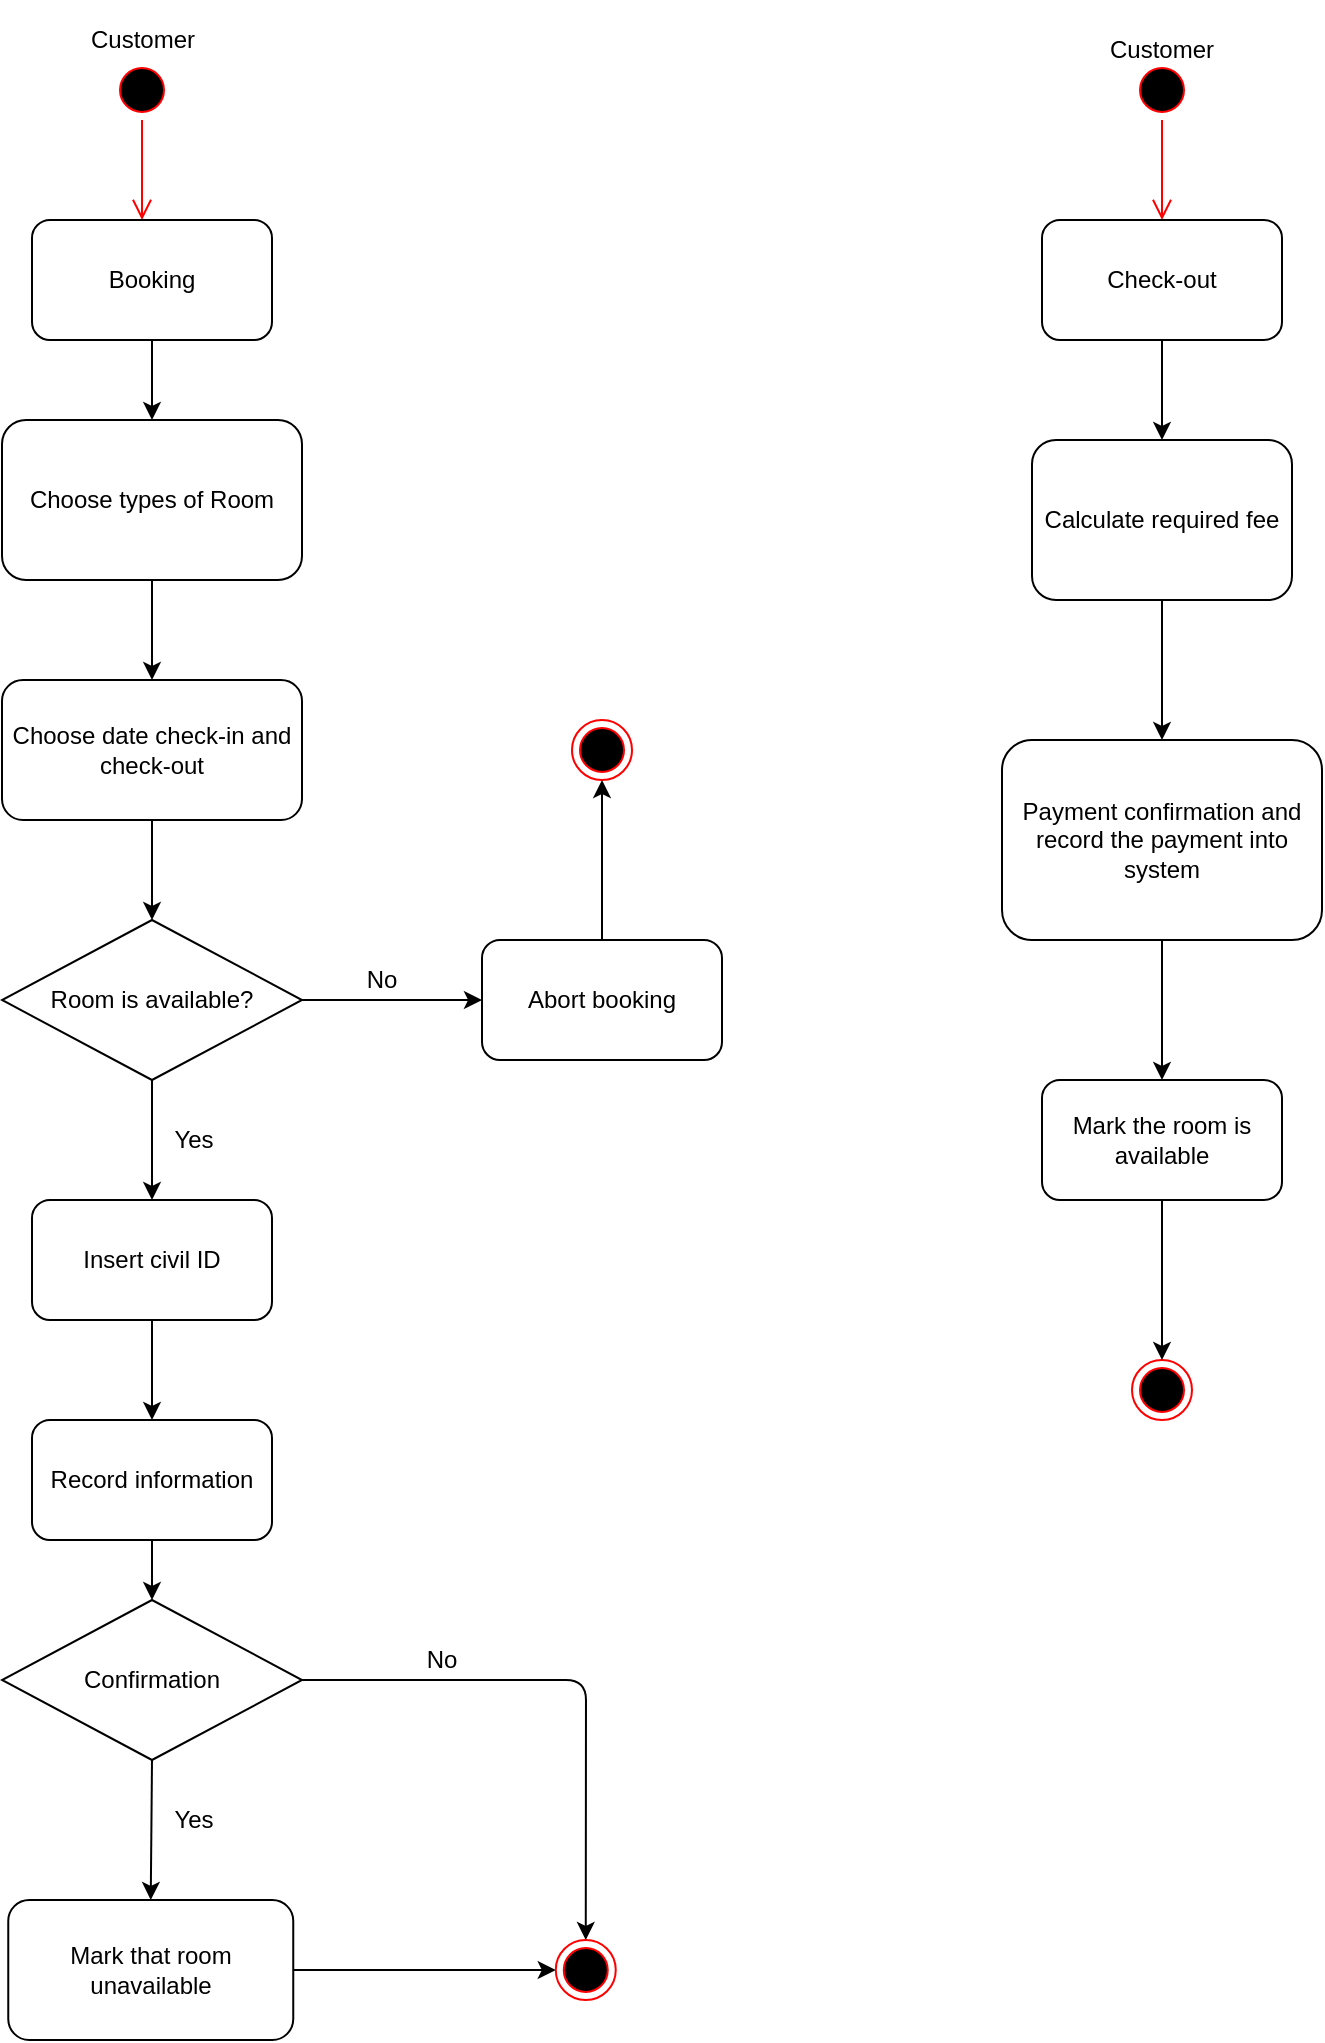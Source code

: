 <mxfile version="14.6.3" type="github">
  <diagram id="FCGyTnGqe7PySW_Rt5MV" name="Page-1">
    <mxGraphModel dx="884" dy="548" grid="1" gridSize="10" guides="1" tooltips="1" connect="1" arrows="1" fold="1" page="1" pageScale="1" pageWidth="850" pageHeight="1100" math="0" shadow="0">
      <root>
        <mxCell id="0" />
        <mxCell id="1" parent="0" />
        <mxCell id="tNCoNvQcWsCKkn3JkDwc-31" value="" style="ellipse;html=1;shape=startState;fillColor=#000000;strokeColor=#ff0000;" vertex="1" parent="1">
          <mxGeometry x="155" y="80" width="30" height="30" as="geometry" />
        </mxCell>
        <mxCell id="tNCoNvQcWsCKkn3JkDwc-32" value="" style="edgeStyle=orthogonalEdgeStyle;html=1;verticalAlign=bottom;endArrow=open;endSize=8;strokeColor=#ff0000;" edge="1" parent="1">
          <mxGeometry relative="1" as="geometry">
            <mxPoint x="170" y="160" as="targetPoint" />
            <mxPoint x="170" y="110" as="sourcePoint" />
          </mxGeometry>
        </mxCell>
        <mxCell id="tNCoNvQcWsCKkn3JkDwc-33" value="Booking" style="rounded=1;whiteSpace=wrap;html=1;" vertex="1" parent="1">
          <mxGeometry x="115" y="160" width="120" height="60" as="geometry" />
        </mxCell>
        <mxCell id="tNCoNvQcWsCKkn3JkDwc-34" value="Customer" style="text;html=1;strokeColor=none;fillColor=none;align=center;verticalAlign=middle;whiteSpace=wrap;rounded=0;" vertex="1" parent="1">
          <mxGeometry x="123.75" y="50" width="92.5" height="40" as="geometry" />
        </mxCell>
        <mxCell id="tNCoNvQcWsCKkn3JkDwc-37" value="Choose types of Room" style="rounded=1;whiteSpace=wrap;html=1;" vertex="1" parent="1">
          <mxGeometry x="100" y="260" width="150" height="80" as="geometry" />
        </mxCell>
        <mxCell id="tNCoNvQcWsCKkn3JkDwc-38" value="" style="endArrow=classic;html=1;exitX=0.5;exitY=1;exitDx=0;exitDy=0;entryX=0.5;entryY=0;entryDx=0;entryDy=0;" edge="1" parent="1" source="tNCoNvQcWsCKkn3JkDwc-33" target="tNCoNvQcWsCKkn3JkDwc-37">
          <mxGeometry width="50" height="50" relative="1" as="geometry">
            <mxPoint x="185" y="310" as="sourcePoint" />
            <mxPoint x="235" y="260" as="targetPoint" />
          </mxGeometry>
        </mxCell>
        <mxCell id="tNCoNvQcWsCKkn3JkDwc-39" value="Abort booking" style="rounded=1;whiteSpace=wrap;html=1;" vertex="1" parent="1">
          <mxGeometry x="340" y="520" width="120" height="60" as="geometry" />
        </mxCell>
        <mxCell id="tNCoNvQcWsCKkn3JkDwc-40" value="Room is available?" style="rhombus;whiteSpace=wrap;html=1;" vertex="1" parent="1">
          <mxGeometry x="100" y="510" width="150" height="80" as="geometry" />
        </mxCell>
        <mxCell id="tNCoNvQcWsCKkn3JkDwc-41" value="" style="endArrow=classic;html=1;entryX=0;entryY=0.5;entryDx=0;entryDy=0;exitX=1;exitY=0.5;exitDx=0;exitDy=0;" edge="1" parent="1" source="tNCoNvQcWsCKkn3JkDwc-40" target="tNCoNvQcWsCKkn3JkDwc-39">
          <mxGeometry width="50" height="50" relative="1" as="geometry">
            <mxPoint x="185" y="310" as="sourcePoint" />
            <mxPoint x="235" y="260" as="targetPoint" />
          </mxGeometry>
        </mxCell>
        <mxCell id="tNCoNvQcWsCKkn3JkDwc-43" value="No" style="text;html=1;strokeColor=none;fillColor=none;align=center;verticalAlign=middle;whiteSpace=wrap;rounded=0;" vertex="1" parent="1">
          <mxGeometry x="270" y="530" width="40" height="20" as="geometry" />
        </mxCell>
        <mxCell id="tNCoNvQcWsCKkn3JkDwc-44" value="" style="ellipse;html=1;shape=endState;fillColor=#000000;strokeColor=#ff0000;" vertex="1" parent="1">
          <mxGeometry x="385" y="410" width="30" height="30" as="geometry" />
        </mxCell>
        <mxCell id="tNCoNvQcWsCKkn3JkDwc-45" value="" style="endArrow=classic;html=1;entryX=0.5;entryY=1;entryDx=0;entryDy=0;exitX=0.5;exitY=0;exitDx=0;exitDy=0;" edge="1" parent="1" source="tNCoNvQcWsCKkn3JkDwc-39" target="tNCoNvQcWsCKkn3JkDwc-44">
          <mxGeometry width="50" height="50" relative="1" as="geometry">
            <mxPoint x="185" y="390" as="sourcePoint" />
            <mxPoint x="235" y="340" as="targetPoint" />
          </mxGeometry>
        </mxCell>
        <mxCell id="tNCoNvQcWsCKkn3JkDwc-47" value="Choose date check-in and check-out" style="rounded=1;whiteSpace=wrap;html=1;" vertex="1" parent="1">
          <mxGeometry x="100" y="390" width="150" height="70" as="geometry" />
        </mxCell>
        <mxCell id="tNCoNvQcWsCKkn3JkDwc-48" value="Yes" style="text;html=1;strokeColor=none;fillColor=none;align=center;verticalAlign=middle;whiteSpace=wrap;rounded=0;" vertex="1" parent="1">
          <mxGeometry x="176.25" y="610" width="40" height="20" as="geometry" />
        </mxCell>
        <mxCell id="tNCoNvQcWsCKkn3JkDwc-49" value="" style="endArrow=classic;html=1;exitX=0.5;exitY=1;exitDx=0;exitDy=0;entryX=0.5;entryY=0;entryDx=0;entryDy=0;" edge="1" parent="1" source="tNCoNvQcWsCKkn3JkDwc-47" target="tNCoNvQcWsCKkn3JkDwc-40">
          <mxGeometry width="50" height="50" relative="1" as="geometry">
            <mxPoint x="200" y="510" as="sourcePoint" />
            <mxPoint x="250" y="460" as="targetPoint" />
          </mxGeometry>
        </mxCell>
        <mxCell id="tNCoNvQcWsCKkn3JkDwc-50" value="" style="endArrow=classic;html=1;exitX=0.5;exitY=1;exitDx=0;exitDy=0;entryX=0.5;entryY=0;entryDx=0;entryDy=0;" edge="1" parent="1" source="tNCoNvQcWsCKkn3JkDwc-40" target="tNCoNvQcWsCKkn3JkDwc-51">
          <mxGeometry width="50" height="50" relative="1" as="geometry">
            <mxPoint x="200" y="650" as="sourcePoint" />
            <mxPoint x="175" y="640" as="targetPoint" />
          </mxGeometry>
        </mxCell>
        <mxCell id="tNCoNvQcWsCKkn3JkDwc-51" value="Insert civil ID" style="rounded=1;whiteSpace=wrap;html=1;" vertex="1" parent="1">
          <mxGeometry x="115" y="650" width="120" height="60" as="geometry" />
        </mxCell>
        <mxCell id="tNCoNvQcWsCKkn3JkDwc-52" value="" style="endArrow=classic;html=1;exitX=0.5;exitY=1;exitDx=0;exitDy=0;" edge="1" parent="1" source="tNCoNvQcWsCKkn3JkDwc-37" target="tNCoNvQcWsCKkn3JkDwc-47">
          <mxGeometry width="50" height="50" relative="1" as="geometry">
            <mxPoint x="200" y="510" as="sourcePoint" />
            <mxPoint x="250" y="460" as="targetPoint" />
          </mxGeometry>
        </mxCell>
        <mxCell id="tNCoNvQcWsCKkn3JkDwc-53" value="Record information" style="rounded=1;whiteSpace=wrap;html=1;" vertex="1" parent="1">
          <mxGeometry x="115" y="760" width="120" height="60" as="geometry" />
        </mxCell>
        <mxCell id="tNCoNvQcWsCKkn3JkDwc-55" value="Mark that room unavailable" style="rounded=1;whiteSpace=wrap;html=1;" vertex="1" parent="1">
          <mxGeometry x="103.13" y="1000" width="142.5" height="70" as="geometry" />
        </mxCell>
        <mxCell id="tNCoNvQcWsCKkn3JkDwc-56" value="" style="endArrow=classic;html=1;exitX=0.5;exitY=1;exitDx=0;exitDy=0;" edge="1" parent="1" source="tNCoNvQcWsCKkn3JkDwc-51" target="tNCoNvQcWsCKkn3JkDwc-53">
          <mxGeometry width="50" height="50" relative="1" as="geometry">
            <mxPoint x="200" y="860" as="sourcePoint" />
            <mxPoint x="250" y="810" as="targetPoint" />
          </mxGeometry>
        </mxCell>
        <mxCell id="tNCoNvQcWsCKkn3JkDwc-58" value="" style="endArrow=classic;html=1;exitX=0.5;exitY=1;exitDx=0;exitDy=0;entryX=0.5;entryY=0;entryDx=0;entryDy=0;" edge="1" parent="1" source="tNCoNvQcWsCKkn3JkDwc-53" target="tNCoNvQcWsCKkn3JkDwc-63">
          <mxGeometry width="50" height="50" relative="1" as="geometry">
            <mxPoint x="200" y="780" as="sourcePoint" />
            <mxPoint x="175" y="860" as="targetPoint" />
          </mxGeometry>
        </mxCell>
        <mxCell id="tNCoNvQcWsCKkn3JkDwc-59" value="" style="ellipse;html=1;shape=endState;fillColor=#000000;strokeColor=#ff0000;" vertex="1" parent="1">
          <mxGeometry x="376.88" y="1020" width="30" height="30" as="geometry" />
        </mxCell>
        <mxCell id="tNCoNvQcWsCKkn3JkDwc-60" value="" style="endArrow=classic;html=1;exitX=1;exitY=0.5;exitDx=0;exitDy=0;entryX=0;entryY=0.5;entryDx=0;entryDy=0;" edge="1" parent="1" source="tNCoNvQcWsCKkn3JkDwc-55" target="tNCoNvQcWsCKkn3JkDwc-59">
          <mxGeometry width="50" height="50" relative="1" as="geometry">
            <mxPoint x="226.88" y="940" as="sourcePoint" />
            <mxPoint x="276.88" y="890" as="targetPoint" />
          </mxGeometry>
        </mxCell>
        <mxCell id="tNCoNvQcWsCKkn3JkDwc-62" value="" style="endArrow=classic;html=1;exitX=0.5;exitY=1;exitDx=0;exitDy=0;entryX=0.5;entryY=0;entryDx=0;entryDy=0;" edge="1" parent="1" source="tNCoNvQcWsCKkn3JkDwc-63" target="tNCoNvQcWsCKkn3JkDwc-55">
          <mxGeometry width="50" height="50" relative="1" as="geometry">
            <mxPoint x="175" y="920" as="sourcePoint" />
            <mxPoint x="270" y="870" as="targetPoint" />
          </mxGeometry>
        </mxCell>
        <mxCell id="tNCoNvQcWsCKkn3JkDwc-63" value="Confirmation" style="rhombus;whiteSpace=wrap;html=1;" vertex="1" parent="1">
          <mxGeometry x="100" y="850" width="150" height="80" as="geometry" />
        </mxCell>
        <mxCell id="tNCoNvQcWsCKkn3JkDwc-65" value="Yes" style="text;html=1;strokeColor=none;fillColor=none;align=center;verticalAlign=middle;whiteSpace=wrap;rounded=0;" vertex="1" parent="1">
          <mxGeometry x="176.25" y="950" width="40" height="20" as="geometry" />
        </mxCell>
        <mxCell id="tNCoNvQcWsCKkn3JkDwc-66" value="No" style="text;html=1;strokeColor=none;fillColor=none;align=center;verticalAlign=middle;whiteSpace=wrap;rounded=0;" vertex="1" parent="1">
          <mxGeometry x="300" y="870" width="40" height="20" as="geometry" />
        </mxCell>
        <mxCell id="tNCoNvQcWsCKkn3JkDwc-67" value="" style="endArrow=classic;html=1;exitX=1;exitY=0.5;exitDx=0;exitDy=0;entryX=0.5;entryY=0;entryDx=0;entryDy=0;" edge="1" parent="1" source="tNCoNvQcWsCKkn3JkDwc-63" target="tNCoNvQcWsCKkn3JkDwc-59">
          <mxGeometry width="50" height="50" relative="1" as="geometry">
            <mxPoint x="260" y="870" as="sourcePoint" />
            <mxPoint x="310" y="820" as="targetPoint" />
            <Array as="points">
              <mxPoint x="392" y="890" />
            </Array>
          </mxGeometry>
        </mxCell>
        <mxCell id="tNCoNvQcWsCKkn3JkDwc-69" value="" style="ellipse;html=1;shape=startState;fillColor=#000000;strokeColor=#ff0000;" vertex="1" parent="1">
          <mxGeometry x="665" y="80" width="30" height="30" as="geometry" />
        </mxCell>
        <mxCell id="tNCoNvQcWsCKkn3JkDwc-70" value="" style="edgeStyle=orthogonalEdgeStyle;html=1;verticalAlign=bottom;endArrow=open;endSize=8;strokeColor=#ff0000;" edge="1" source="tNCoNvQcWsCKkn3JkDwc-69" parent="1">
          <mxGeometry relative="1" as="geometry">
            <mxPoint x="680" y="160" as="targetPoint" />
          </mxGeometry>
        </mxCell>
        <mxCell id="tNCoNvQcWsCKkn3JkDwc-71" value="Check-out" style="rounded=1;whiteSpace=wrap;html=1;" vertex="1" parent="1">
          <mxGeometry x="620" y="160" width="120" height="60" as="geometry" />
        </mxCell>
        <mxCell id="tNCoNvQcWsCKkn3JkDwc-72" value="Calculate required fee" style="rounded=1;whiteSpace=wrap;html=1;" vertex="1" parent="1">
          <mxGeometry x="615" y="270" width="130" height="80" as="geometry" />
        </mxCell>
        <mxCell id="tNCoNvQcWsCKkn3JkDwc-73" value="Customer" style="text;html=1;strokeColor=none;fillColor=none;align=center;verticalAlign=middle;whiteSpace=wrap;rounded=0;" vertex="1" parent="1">
          <mxGeometry x="635" y="60" width="90" height="30" as="geometry" />
        </mxCell>
        <mxCell id="tNCoNvQcWsCKkn3JkDwc-74" value="" style="endArrow=classic;html=1;exitX=0.5;exitY=1;exitDx=0;exitDy=0;entryX=0.5;entryY=0;entryDx=0;entryDy=0;" edge="1" parent="1" source="tNCoNvQcWsCKkn3JkDwc-71" target="tNCoNvQcWsCKkn3JkDwc-72">
          <mxGeometry width="50" height="50" relative="1" as="geometry">
            <mxPoint x="470" y="240" as="sourcePoint" />
            <mxPoint x="520" y="190" as="targetPoint" />
          </mxGeometry>
        </mxCell>
        <mxCell id="tNCoNvQcWsCKkn3JkDwc-75" value="Mark the room is available" style="rounded=1;whiteSpace=wrap;html=1;" vertex="1" parent="1">
          <mxGeometry x="620" y="590" width="120" height="60" as="geometry" />
        </mxCell>
        <mxCell id="tNCoNvQcWsCKkn3JkDwc-77" value="" style="ellipse;html=1;shape=endState;fillColor=#000000;strokeColor=#ff0000;" vertex="1" parent="1">
          <mxGeometry x="665" y="730" width="30" height="30" as="geometry" />
        </mxCell>
        <mxCell id="tNCoNvQcWsCKkn3JkDwc-78" value="" style="endArrow=classic;html=1;entryX=0.5;entryY=0;entryDx=0;entryDy=0;exitX=0.5;exitY=1;exitDx=0;exitDy=0;" edge="1" parent="1" source="tNCoNvQcWsCKkn3JkDwc-75" target="tNCoNvQcWsCKkn3JkDwc-77">
          <mxGeometry width="50" height="50" relative="1" as="geometry">
            <mxPoint x="470" y="330" as="sourcePoint" />
            <mxPoint x="520" y="280" as="targetPoint" />
          </mxGeometry>
        </mxCell>
        <mxCell id="tNCoNvQcWsCKkn3JkDwc-81" value="" style="endArrow=classic;html=1;exitX=0.5;exitY=1;exitDx=0;exitDy=0;" edge="1" parent="1" source="tNCoNvQcWsCKkn3JkDwc-72" target="tNCoNvQcWsCKkn3JkDwc-82">
          <mxGeometry width="50" height="50" relative="1" as="geometry">
            <mxPoint x="470" y="500" as="sourcePoint" />
            <mxPoint x="680" y="430" as="targetPoint" />
          </mxGeometry>
        </mxCell>
        <mxCell id="tNCoNvQcWsCKkn3JkDwc-82" value="Payment confirmation and record the payment into system" style="rounded=1;whiteSpace=wrap;html=1;" vertex="1" parent="1">
          <mxGeometry x="600" y="420" width="160" height="100" as="geometry" />
        </mxCell>
        <mxCell id="tNCoNvQcWsCKkn3JkDwc-83" value="" style="endArrow=classic;html=1;exitX=0.5;exitY=1;exitDx=0;exitDy=0;entryX=0.5;entryY=0;entryDx=0;entryDy=0;" edge="1" parent="1" source="tNCoNvQcWsCKkn3JkDwc-82" target="tNCoNvQcWsCKkn3JkDwc-75">
          <mxGeometry width="50" height="50" relative="1" as="geometry">
            <mxPoint x="470" y="660" as="sourcePoint" />
            <mxPoint x="520" y="610" as="targetPoint" />
          </mxGeometry>
        </mxCell>
      </root>
    </mxGraphModel>
  </diagram>
</mxfile>

